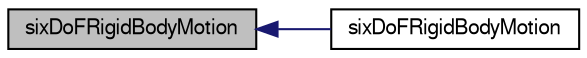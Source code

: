 digraph "sixDoFRigidBodyMotion"
{
  bgcolor="transparent";
  edge [fontname="FreeSans",fontsize="10",labelfontname="FreeSans",labelfontsize="10"];
  node [fontname="FreeSans",fontsize="10",shape=record];
  rankdir="LR";
  Node1 [label="sixDoFRigidBodyMotion",height=0.2,width=0.4,color="black", fillcolor="grey75", style="filled", fontcolor="black"];
  Node1 -> Node2 [dir="back",color="midnightblue",fontsize="10",style="solid",fontname="FreeSans"];
  Node2 [label="sixDoFRigidBodyMotion",height=0.2,width=0.4,color="black",URL="$a29530.html#afaa54b33e7778659eee2b572e10012af",tooltip="Construct from constant and state dictionaries. "];
}
